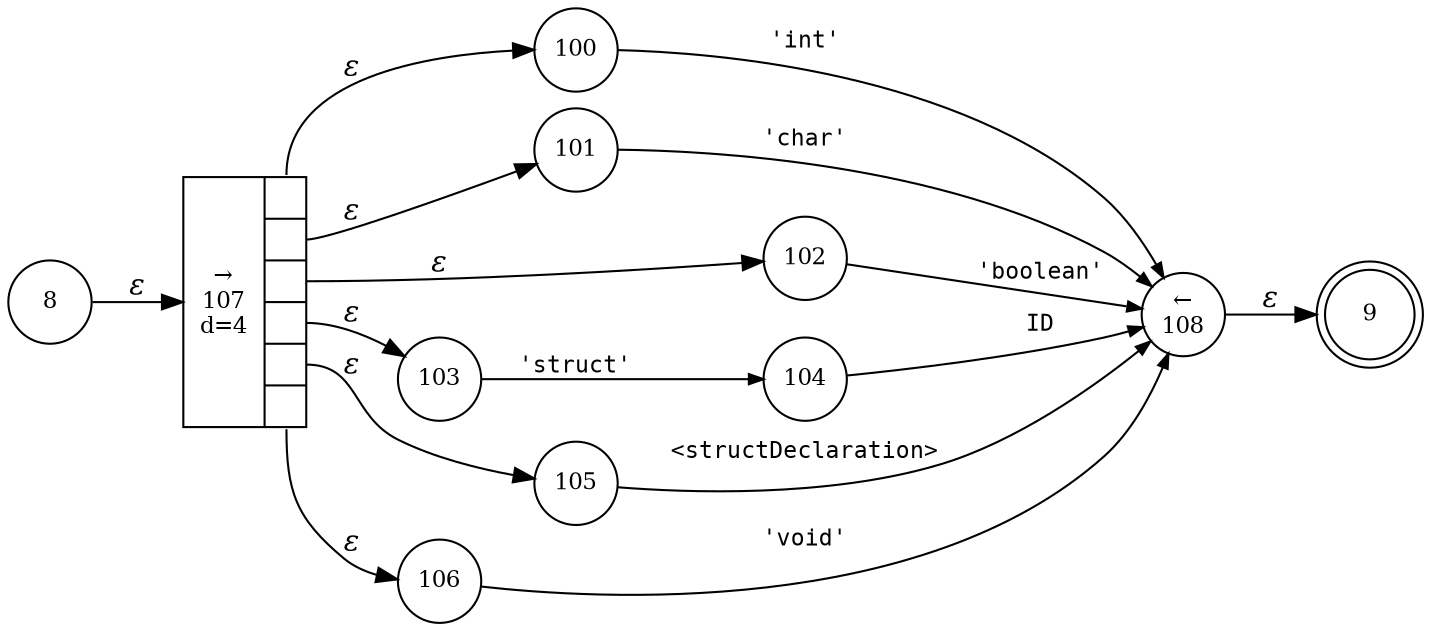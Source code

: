 digraph ATN {
rankdir=LR;
s9[fontsize=11, label="9", shape=doublecircle, fixedsize=true, width=.6];
s100[fontsize=11,label="100", shape=circle, fixedsize=true, width=.55, peripheries=1];
s101[fontsize=11,label="101", shape=circle, fixedsize=true, width=.55, peripheries=1];
s102[fontsize=11,label="102", shape=circle, fixedsize=true, width=.55, peripheries=1];
s103[fontsize=11,label="103", shape=circle, fixedsize=true, width=.55, peripheries=1];
s8[fontsize=11,label="8", shape=circle, fixedsize=true, width=.55, peripheries=1];
s104[fontsize=11,label="104", shape=circle, fixedsize=true, width=.55, peripheries=1];
s105[fontsize=11,label="105", shape=circle, fixedsize=true, width=.55, peripheries=1];
s106[fontsize=11,label="106", shape=circle, fixedsize=true, width=.55, peripheries=1];
s107[fontsize=11,label="{&rarr;\n107\nd=4|{<p0>|<p1>|<p2>|<p3>|<p4>|<p5>}}", shape=record, fixedsize=false, peripheries=1];
s108[fontsize=11,label="&larr;\n108", shape=circle, fixedsize=true, width=.55, peripheries=1];
s8 -> s107 [fontname="Times-Italic", label="&epsilon;"];
s107:p0 -> s100 [fontname="Times-Italic", label="&epsilon;"];
s107:p1 -> s101 [fontname="Times-Italic", label="&epsilon;"];
s107:p2 -> s102 [fontname="Times-Italic", label="&epsilon;"];
s107:p3 -> s103 [fontname="Times-Italic", label="&epsilon;"];
s107:p4 -> s105 [fontname="Times-Italic", label="&epsilon;"];
s107:p5 -> s106 [fontname="Times-Italic", label="&epsilon;"];
s100 -> s108 [fontsize=11, fontname="Courier", arrowsize=.7, label = "'int'", arrowhead = normal];
s101 -> s108 [fontsize=11, fontname="Courier", arrowsize=.7, label = "'char'", arrowhead = normal];
s102 -> s108 [fontsize=11, fontname="Courier", arrowsize=.7, label = "'boolean'", arrowhead = normal];
s103 -> s104 [fontsize=11, fontname="Courier", arrowsize=.7, label = "'struct'", arrowhead = normal];
s105 -> s108 [fontsize=11, fontname="Courier", arrowsize=.7, label = "<structDeclaration>", arrowhead = normal];
s106 -> s108 [fontsize=11, fontname="Courier", arrowsize=.7, label = "'void'", arrowhead = normal];
s108 -> s9 [fontname="Times-Italic", label="&epsilon;"];
s104 -> s108 [fontsize=11, fontname="Courier", arrowsize=.7, label = "ID", arrowhead = normal];
}